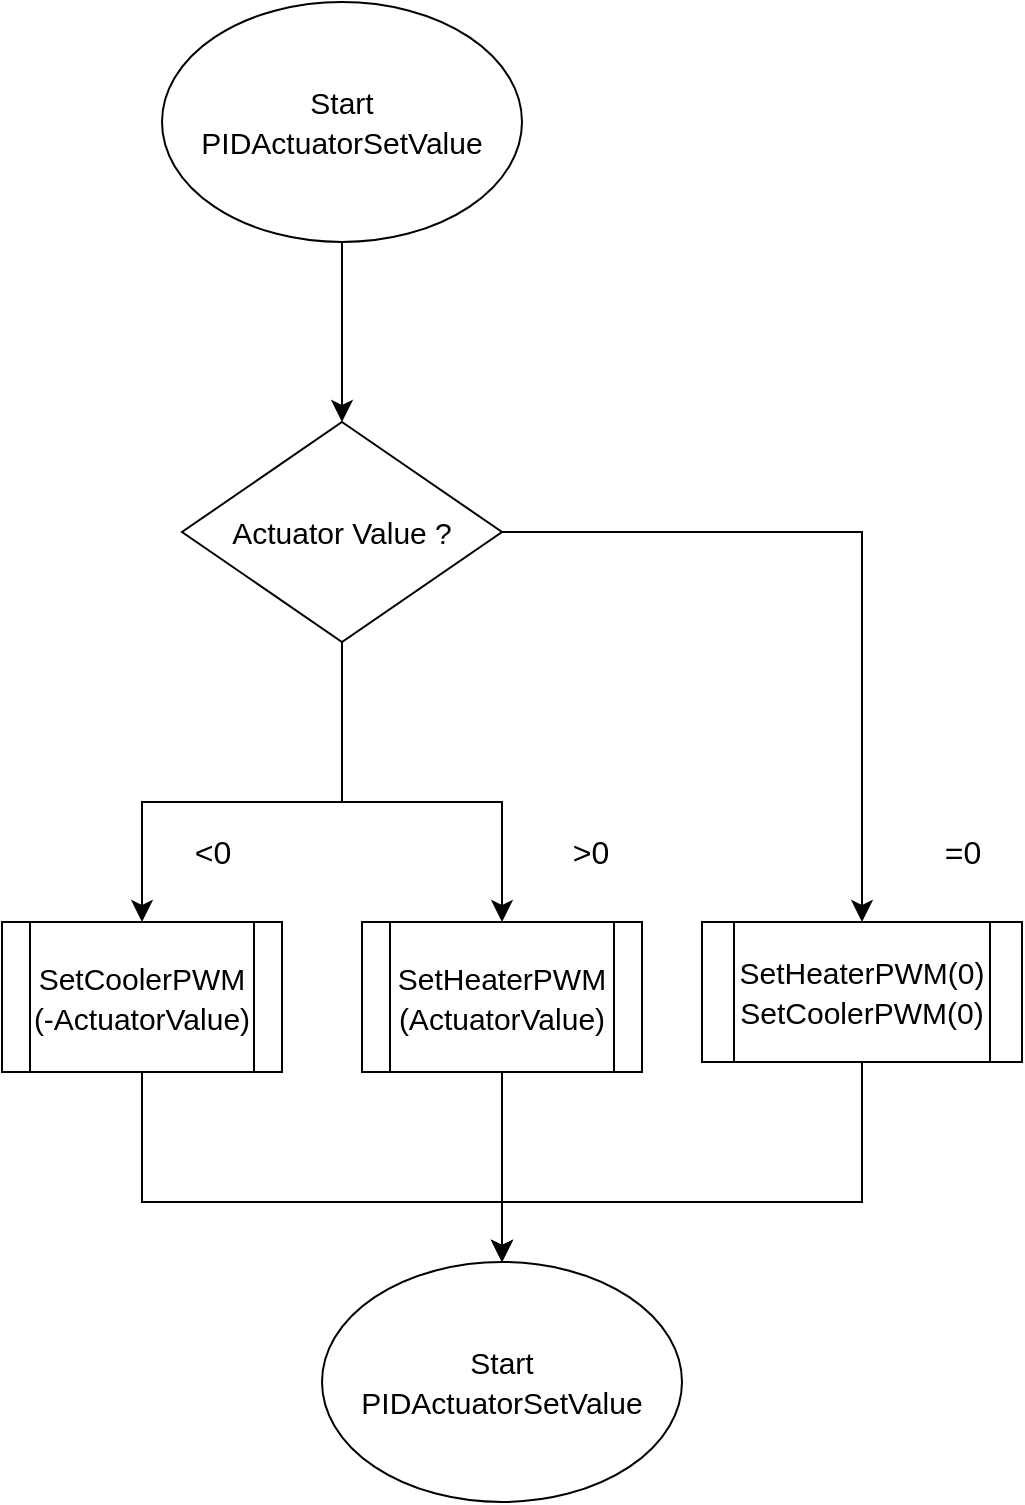 <mxfile version="21.5.0" type="github">
  <diagram id="C5RBs43oDa-KdzZeNtuy" name="Page-1">
    <mxGraphModel dx="1114" dy="609" grid="1" gridSize="10" guides="1" tooltips="1" connect="1" arrows="1" fold="1" page="1" pageScale="1" pageWidth="827" pageHeight="1169" math="0" shadow="0">
      <root>
        <mxCell id="WIyWlLk6GJQsqaUBKTNV-0" />
        <mxCell id="WIyWlLk6GJQsqaUBKTNV-1" parent="WIyWlLk6GJQsqaUBKTNV-0" />
        <mxCell id="MIIFelfgQovL3lGz-XYe-3" value="" style="edgeStyle=orthogonalEdgeStyle;rounded=0;orthogonalLoop=1;jettySize=auto;html=1;fontSize=12;startSize=8;endSize=8;" edge="1" parent="WIyWlLk6GJQsqaUBKTNV-1" source="MIIFelfgQovL3lGz-XYe-0" target="MIIFelfgQovL3lGz-XYe-2">
          <mxGeometry relative="1" as="geometry" />
        </mxCell>
        <mxCell id="MIIFelfgQovL3lGz-XYe-0" value="&lt;font style=&quot;font-size: 15px;&quot;&gt;Start&lt;br&gt;PIDActuatorSetValue&lt;/font&gt;" style="ellipse;whiteSpace=wrap;html=1;fontSize=16;" vertex="1" parent="WIyWlLk6GJQsqaUBKTNV-1">
          <mxGeometry x="200" y="30" width="180" height="120" as="geometry" />
        </mxCell>
        <mxCell id="MIIFelfgQovL3lGz-XYe-9" value="" style="edgeStyle=orthogonalEdgeStyle;rounded=0;orthogonalLoop=1;jettySize=auto;html=1;fontSize=12;startSize=8;endSize=8;" edge="1" parent="WIyWlLk6GJQsqaUBKTNV-1" source="MIIFelfgQovL3lGz-XYe-2" target="MIIFelfgQovL3lGz-XYe-8">
          <mxGeometry relative="1" as="geometry">
            <Array as="points">
              <mxPoint x="290" y="430" />
              <mxPoint x="190" y="430" />
            </Array>
          </mxGeometry>
        </mxCell>
        <mxCell id="MIIFelfgQovL3lGz-XYe-12" style="edgeStyle=orthogonalEdgeStyle;rounded=0;orthogonalLoop=1;jettySize=auto;html=1;entryX=0.5;entryY=0;entryDx=0;entryDy=0;fontSize=12;startSize=8;endSize=8;" edge="1" parent="WIyWlLk6GJQsqaUBKTNV-1" source="MIIFelfgQovL3lGz-XYe-2" target="MIIFelfgQovL3lGz-XYe-11">
          <mxGeometry relative="1" as="geometry">
            <Array as="points">
              <mxPoint x="290" y="430" />
              <mxPoint x="370" y="430" />
            </Array>
          </mxGeometry>
        </mxCell>
        <mxCell id="MIIFelfgQovL3lGz-XYe-15" style="edgeStyle=orthogonalEdgeStyle;rounded=0;orthogonalLoop=1;jettySize=auto;html=1;entryX=0.5;entryY=0;entryDx=0;entryDy=0;fontSize=12;startSize=8;endSize=8;" edge="1" parent="WIyWlLk6GJQsqaUBKTNV-1" source="MIIFelfgQovL3lGz-XYe-2" target="MIIFelfgQovL3lGz-XYe-14">
          <mxGeometry relative="1" as="geometry" />
        </mxCell>
        <mxCell id="MIIFelfgQovL3lGz-XYe-2" value="&lt;span style=&quot;font-size: 15px;&quot;&gt;Actuator Value ?&lt;/span&gt;" style="rhombus;whiteSpace=wrap;html=1;fontSize=16;" vertex="1" parent="WIyWlLk6GJQsqaUBKTNV-1">
          <mxGeometry x="210" y="240" width="160" height="110" as="geometry" />
        </mxCell>
        <mxCell id="MIIFelfgQovL3lGz-XYe-18" style="edgeStyle=orthogonalEdgeStyle;rounded=0;orthogonalLoop=1;jettySize=auto;html=1;fontSize=12;startSize=8;endSize=8;" edge="1" parent="WIyWlLk6GJQsqaUBKTNV-1" source="MIIFelfgQovL3lGz-XYe-8" target="MIIFelfgQovL3lGz-XYe-17">
          <mxGeometry relative="1" as="geometry">
            <Array as="points">
              <mxPoint x="190" y="630" />
              <mxPoint x="370" y="630" />
            </Array>
          </mxGeometry>
        </mxCell>
        <mxCell id="MIIFelfgQovL3lGz-XYe-8" value="&lt;font style=&quot;font-size: 15px;&quot;&gt;SetCoolerPWM (-ActuatorValue)&lt;/font&gt;" style="shape=process;whiteSpace=wrap;html=1;backgroundOutline=1;fontSize=16;" vertex="1" parent="WIyWlLk6GJQsqaUBKTNV-1">
          <mxGeometry x="120" y="490" width="140" height="75" as="geometry" />
        </mxCell>
        <mxCell id="MIIFelfgQovL3lGz-XYe-10" value="&amp;lt;0" style="text;html=1;align=center;verticalAlign=middle;resizable=0;points=[];autosize=1;strokeColor=none;fillColor=none;fontSize=16;" vertex="1" parent="WIyWlLk6GJQsqaUBKTNV-1">
          <mxGeometry x="205" y="440" width="40" height="30" as="geometry" />
        </mxCell>
        <mxCell id="MIIFelfgQovL3lGz-XYe-19" style="edgeStyle=orthogonalEdgeStyle;rounded=0;orthogonalLoop=1;jettySize=auto;html=1;fontSize=12;startSize=8;endSize=8;" edge="1" parent="WIyWlLk6GJQsqaUBKTNV-1" source="MIIFelfgQovL3lGz-XYe-11" target="MIIFelfgQovL3lGz-XYe-17">
          <mxGeometry relative="1" as="geometry" />
        </mxCell>
        <mxCell id="MIIFelfgQovL3lGz-XYe-11" value="&lt;font style=&quot;font-size: 15px;&quot;&gt;SetHeaterPWM (ActuatorValue)&lt;/font&gt;" style="shape=process;whiteSpace=wrap;html=1;backgroundOutline=1;fontSize=16;" vertex="1" parent="WIyWlLk6GJQsqaUBKTNV-1">
          <mxGeometry x="300" y="490" width="140" height="75" as="geometry" />
        </mxCell>
        <mxCell id="MIIFelfgQovL3lGz-XYe-13" value="&amp;gt;0" style="text;html=1;align=center;verticalAlign=middle;resizable=0;points=[];autosize=1;strokeColor=none;fillColor=none;fontSize=16;" vertex="1" parent="WIyWlLk6GJQsqaUBKTNV-1">
          <mxGeometry x="394" y="440" width="40" height="30" as="geometry" />
        </mxCell>
        <mxCell id="MIIFelfgQovL3lGz-XYe-20" style="edgeStyle=orthogonalEdgeStyle;rounded=0;orthogonalLoop=1;jettySize=auto;html=1;fontSize=12;startSize=8;endSize=8;" edge="1" parent="WIyWlLk6GJQsqaUBKTNV-1" source="MIIFelfgQovL3lGz-XYe-14" target="MIIFelfgQovL3lGz-XYe-17">
          <mxGeometry relative="1" as="geometry">
            <Array as="points">
              <mxPoint x="550" y="630" />
              <mxPoint x="370" y="630" />
            </Array>
          </mxGeometry>
        </mxCell>
        <mxCell id="MIIFelfgQovL3lGz-XYe-14" value="&lt;span style=&quot;font-size: 15px;&quot;&gt;SetHeaterPWM(0)&lt;br&gt;SetCoolerPWM(0)&lt;br&gt;&lt;/span&gt;" style="shape=process;whiteSpace=wrap;html=1;backgroundOutline=1;fontSize=16;" vertex="1" parent="WIyWlLk6GJQsqaUBKTNV-1">
          <mxGeometry x="470" y="490" width="160" height="70" as="geometry" />
        </mxCell>
        <mxCell id="MIIFelfgQovL3lGz-XYe-16" value="=0" style="text;html=1;align=center;verticalAlign=middle;resizable=0;points=[];autosize=1;strokeColor=none;fillColor=none;fontSize=16;" vertex="1" parent="WIyWlLk6GJQsqaUBKTNV-1">
          <mxGeometry x="580" y="440" width="40" height="30" as="geometry" />
        </mxCell>
        <mxCell id="MIIFelfgQovL3lGz-XYe-17" value="&lt;font style=&quot;font-size: 15px;&quot;&gt;Start&lt;br&gt;PIDActuatorSetValue&lt;/font&gt;" style="ellipse;whiteSpace=wrap;html=1;fontSize=16;" vertex="1" parent="WIyWlLk6GJQsqaUBKTNV-1">
          <mxGeometry x="280" y="660" width="180" height="120" as="geometry" />
        </mxCell>
      </root>
    </mxGraphModel>
  </diagram>
</mxfile>

